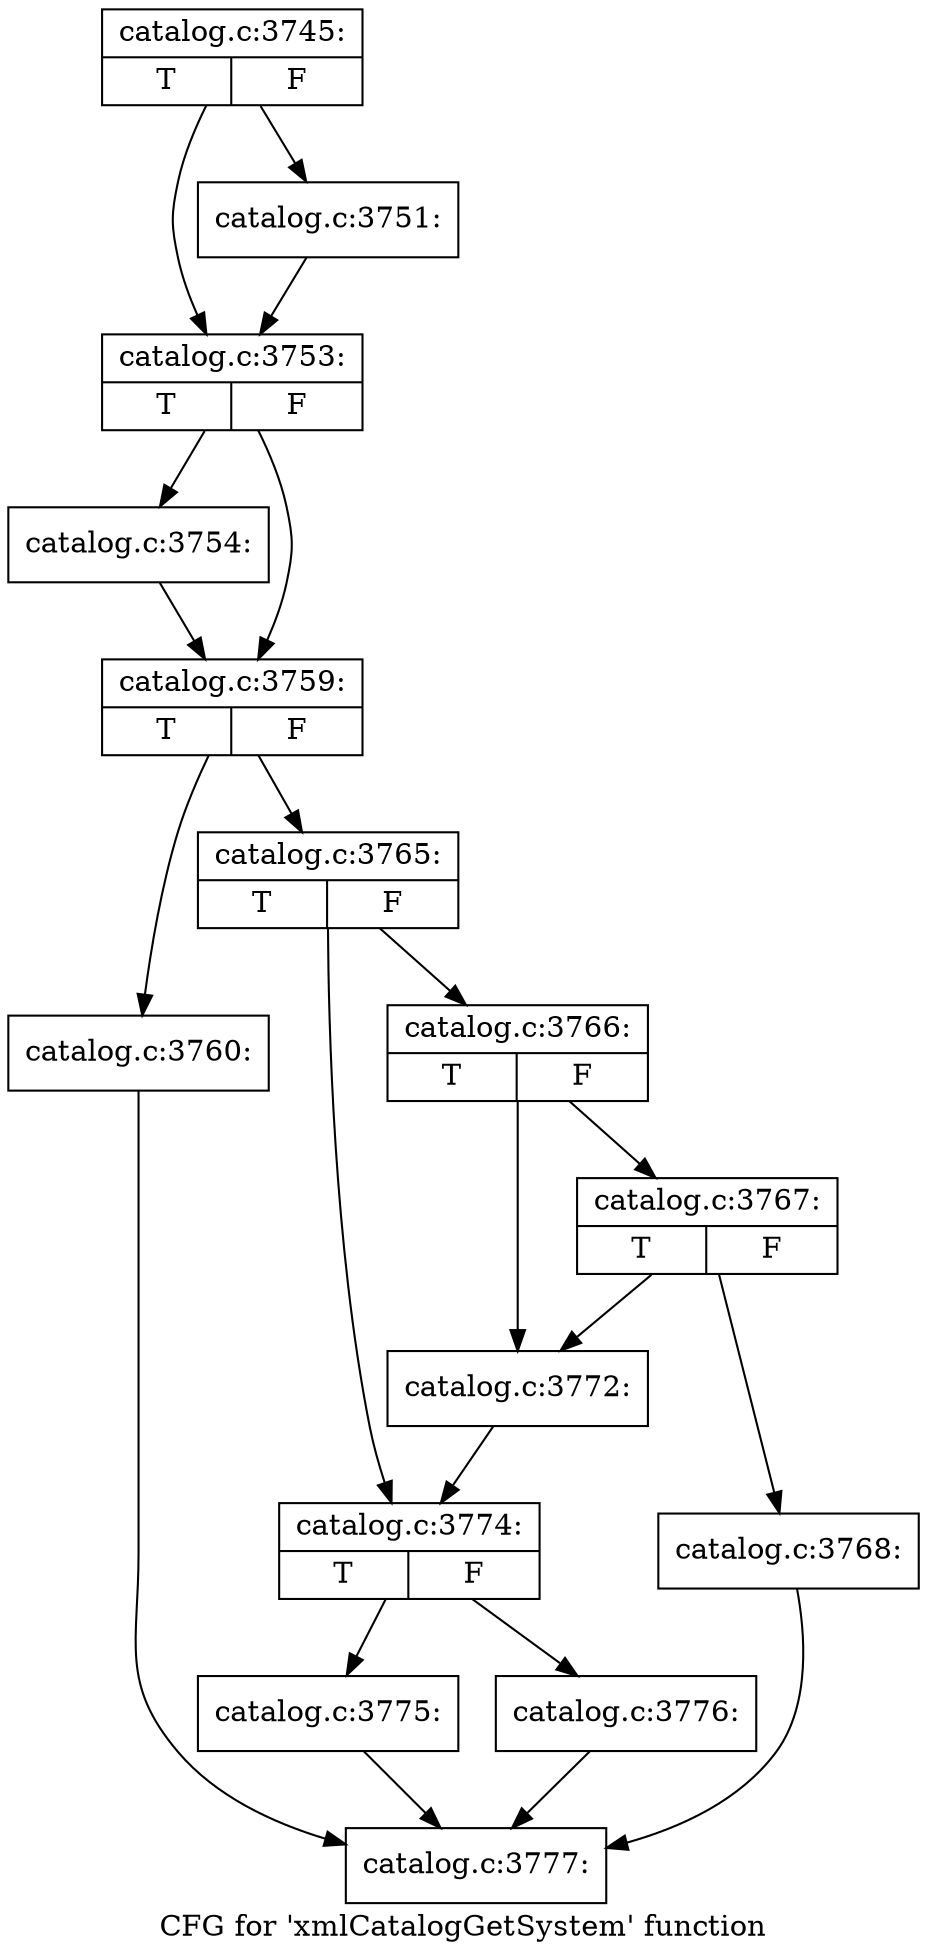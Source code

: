 digraph "CFG for 'xmlCatalogGetSystem' function" {
	label="CFG for 'xmlCatalogGetSystem' function";

	Node0x39591c0 [shape=record,label="{catalog.c:3745:|{<s0>T|<s1>F}}"];
	Node0x39591c0 -> Node0x395a990;
	Node0x39591c0 -> Node0x3955770;
	Node0x3955770 [shape=record,label="{catalog.c:3751:}"];
	Node0x3955770 -> Node0x395a990;
	Node0x395a990 [shape=record,label="{catalog.c:3753:|{<s0>T|<s1>F}}"];
	Node0x395a990 -> Node0x395ad10;
	Node0x395a990 -> Node0x395ad60;
	Node0x395ad10 [shape=record,label="{catalog.c:3754:}"];
	Node0x395ad10 -> Node0x395ad60;
	Node0x395ad60 [shape=record,label="{catalog.c:3759:|{<s0>T|<s1>F}}"];
	Node0x395ad60 -> Node0x395b7d0;
	Node0x395ad60 -> Node0x395b820;
	Node0x395b7d0 [shape=record,label="{catalog.c:3760:}"];
	Node0x395b7d0 -> Node0x39594b0;
	Node0x395b820 [shape=record,label="{catalog.c:3765:|{<s0>T|<s1>F}}"];
	Node0x395b820 -> Node0x395bc80;
	Node0x395b820 -> Node0x395bcd0;
	Node0x395bc80 [shape=record,label="{catalog.c:3766:|{<s0>T|<s1>F}}"];
	Node0x395bc80 -> Node0x395c520;
	Node0x395bc80 -> Node0x395c4d0;
	Node0x395c520 [shape=record,label="{catalog.c:3767:|{<s0>T|<s1>F}}"];
	Node0x395c520 -> Node0x395c480;
	Node0x395c520 -> Node0x395c4d0;
	Node0x395c480 [shape=record,label="{catalog.c:3768:}"];
	Node0x395c480 -> Node0x39594b0;
	Node0x395c4d0 [shape=record,label="{catalog.c:3772:}"];
	Node0x395c4d0 -> Node0x395bcd0;
	Node0x395bcd0 [shape=record,label="{catalog.c:3774:|{<s0>T|<s1>F}}"];
	Node0x395bcd0 -> Node0x395d360;
	Node0x395bcd0 -> Node0x395ddd0;
	Node0x395d360 [shape=record,label="{catalog.c:3775:}"];
	Node0x395d360 -> Node0x39594b0;
	Node0x395ddd0 [shape=record,label="{catalog.c:3776:}"];
	Node0x395ddd0 -> Node0x39594b0;
	Node0x39594b0 [shape=record,label="{catalog.c:3777:}"];
}
